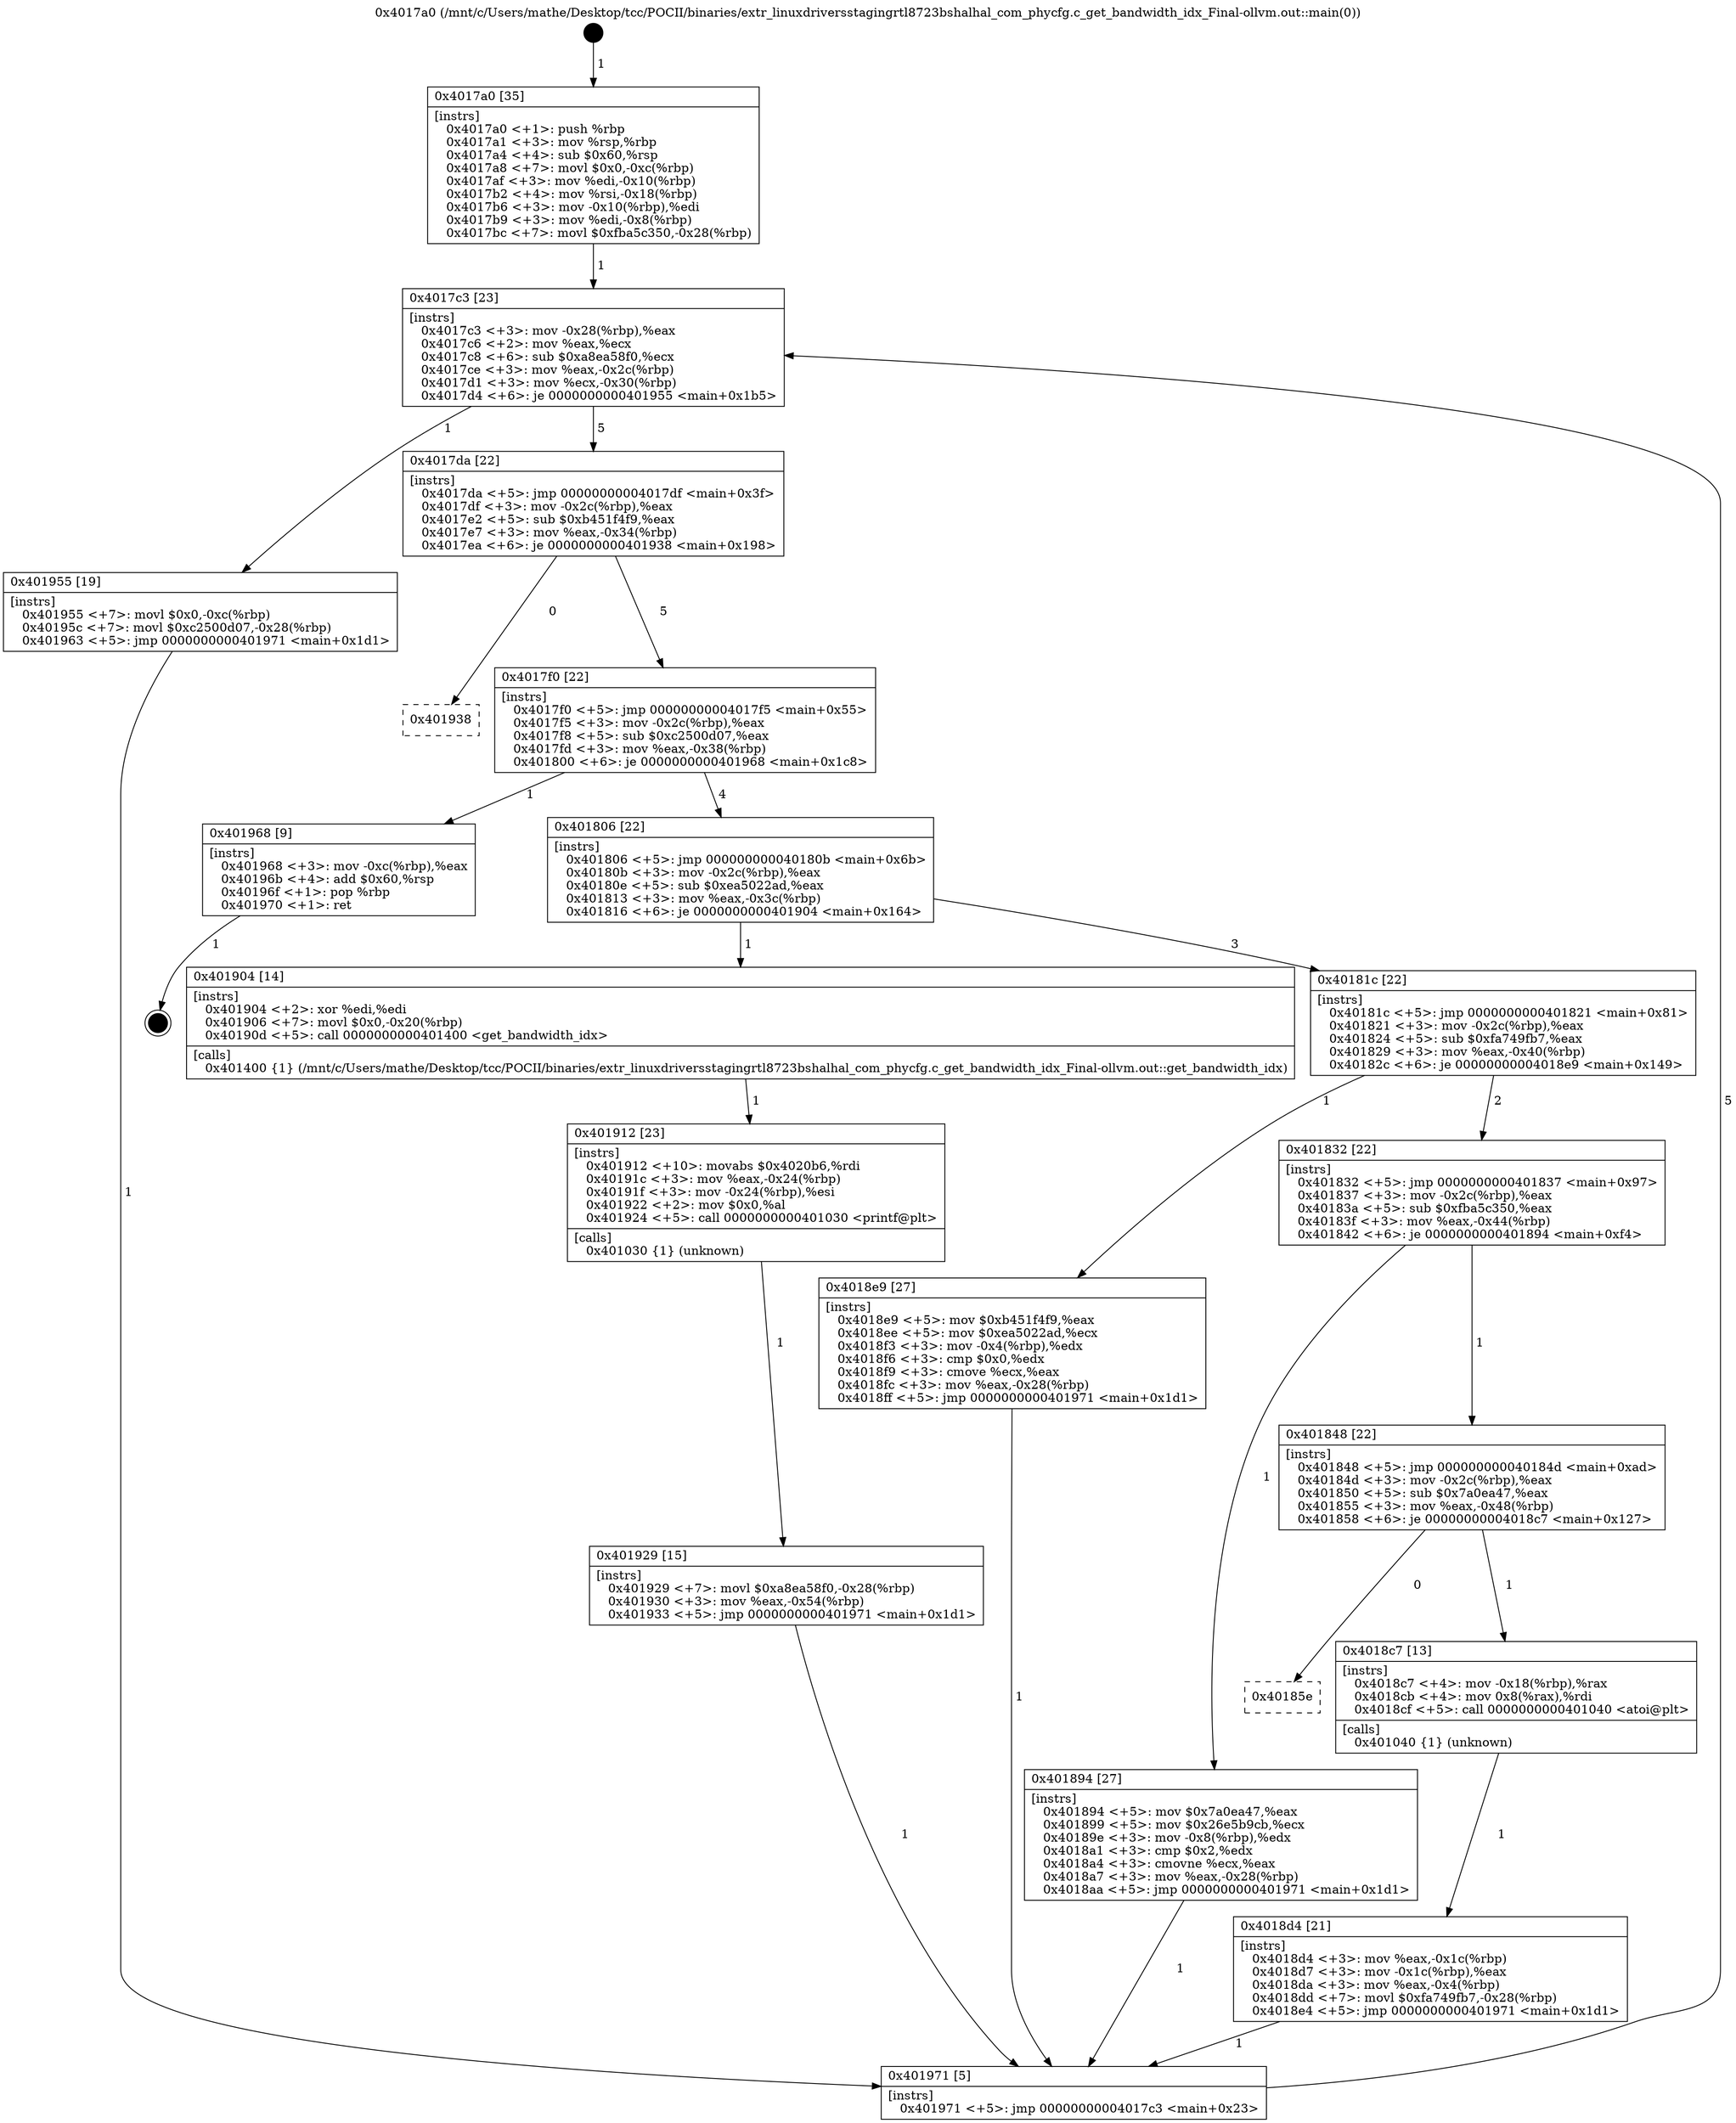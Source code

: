 digraph "0x4017a0" {
  label = "0x4017a0 (/mnt/c/Users/mathe/Desktop/tcc/POCII/binaries/extr_linuxdriversstagingrtl8723bshalhal_com_phycfg.c_get_bandwidth_idx_Final-ollvm.out::main(0))"
  labelloc = "t"
  node[shape=record]

  Entry [label="",width=0.3,height=0.3,shape=circle,fillcolor=black,style=filled]
  "0x4017c3" [label="{
     0x4017c3 [23]\l
     | [instrs]\l
     &nbsp;&nbsp;0x4017c3 \<+3\>: mov -0x28(%rbp),%eax\l
     &nbsp;&nbsp;0x4017c6 \<+2\>: mov %eax,%ecx\l
     &nbsp;&nbsp;0x4017c8 \<+6\>: sub $0xa8ea58f0,%ecx\l
     &nbsp;&nbsp;0x4017ce \<+3\>: mov %eax,-0x2c(%rbp)\l
     &nbsp;&nbsp;0x4017d1 \<+3\>: mov %ecx,-0x30(%rbp)\l
     &nbsp;&nbsp;0x4017d4 \<+6\>: je 0000000000401955 \<main+0x1b5\>\l
  }"]
  "0x401955" [label="{
     0x401955 [19]\l
     | [instrs]\l
     &nbsp;&nbsp;0x401955 \<+7\>: movl $0x0,-0xc(%rbp)\l
     &nbsp;&nbsp;0x40195c \<+7\>: movl $0xc2500d07,-0x28(%rbp)\l
     &nbsp;&nbsp;0x401963 \<+5\>: jmp 0000000000401971 \<main+0x1d1\>\l
  }"]
  "0x4017da" [label="{
     0x4017da [22]\l
     | [instrs]\l
     &nbsp;&nbsp;0x4017da \<+5\>: jmp 00000000004017df \<main+0x3f\>\l
     &nbsp;&nbsp;0x4017df \<+3\>: mov -0x2c(%rbp),%eax\l
     &nbsp;&nbsp;0x4017e2 \<+5\>: sub $0xb451f4f9,%eax\l
     &nbsp;&nbsp;0x4017e7 \<+3\>: mov %eax,-0x34(%rbp)\l
     &nbsp;&nbsp;0x4017ea \<+6\>: je 0000000000401938 \<main+0x198\>\l
  }"]
  Exit [label="",width=0.3,height=0.3,shape=circle,fillcolor=black,style=filled,peripheries=2]
  "0x401938" [label="{
     0x401938\l
  }", style=dashed]
  "0x4017f0" [label="{
     0x4017f0 [22]\l
     | [instrs]\l
     &nbsp;&nbsp;0x4017f0 \<+5\>: jmp 00000000004017f5 \<main+0x55\>\l
     &nbsp;&nbsp;0x4017f5 \<+3\>: mov -0x2c(%rbp),%eax\l
     &nbsp;&nbsp;0x4017f8 \<+5\>: sub $0xc2500d07,%eax\l
     &nbsp;&nbsp;0x4017fd \<+3\>: mov %eax,-0x38(%rbp)\l
     &nbsp;&nbsp;0x401800 \<+6\>: je 0000000000401968 \<main+0x1c8\>\l
  }"]
  "0x401929" [label="{
     0x401929 [15]\l
     | [instrs]\l
     &nbsp;&nbsp;0x401929 \<+7\>: movl $0xa8ea58f0,-0x28(%rbp)\l
     &nbsp;&nbsp;0x401930 \<+3\>: mov %eax,-0x54(%rbp)\l
     &nbsp;&nbsp;0x401933 \<+5\>: jmp 0000000000401971 \<main+0x1d1\>\l
  }"]
  "0x401968" [label="{
     0x401968 [9]\l
     | [instrs]\l
     &nbsp;&nbsp;0x401968 \<+3\>: mov -0xc(%rbp),%eax\l
     &nbsp;&nbsp;0x40196b \<+4\>: add $0x60,%rsp\l
     &nbsp;&nbsp;0x40196f \<+1\>: pop %rbp\l
     &nbsp;&nbsp;0x401970 \<+1\>: ret\l
  }"]
  "0x401806" [label="{
     0x401806 [22]\l
     | [instrs]\l
     &nbsp;&nbsp;0x401806 \<+5\>: jmp 000000000040180b \<main+0x6b\>\l
     &nbsp;&nbsp;0x40180b \<+3\>: mov -0x2c(%rbp),%eax\l
     &nbsp;&nbsp;0x40180e \<+5\>: sub $0xea5022ad,%eax\l
     &nbsp;&nbsp;0x401813 \<+3\>: mov %eax,-0x3c(%rbp)\l
     &nbsp;&nbsp;0x401816 \<+6\>: je 0000000000401904 \<main+0x164\>\l
  }"]
  "0x401912" [label="{
     0x401912 [23]\l
     | [instrs]\l
     &nbsp;&nbsp;0x401912 \<+10\>: movabs $0x4020b6,%rdi\l
     &nbsp;&nbsp;0x40191c \<+3\>: mov %eax,-0x24(%rbp)\l
     &nbsp;&nbsp;0x40191f \<+3\>: mov -0x24(%rbp),%esi\l
     &nbsp;&nbsp;0x401922 \<+2\>: mov $0x0,%al\l
     &nbsp;&nbsp;0x401924 \<+5\>: call 0000000000401030 \<printf@plt\>\l
     | [calls]\l
     &nbsp;&nbsp;0x401030 \{1\} (unknown)\l
  }"]
  "0x401904" [label="{
     0x401904 [14]\l
     | [instrs]\l
     &nbsp;&nbsp;0x401904 \<+2\>: xor %edi,%edi\l
     &nbsp;&nbsp;0x401906 \<+7\>: movl $0x0,-0x20(%rbp)\l
     &nbsp;&nbsp;0x40190d \<+5\>: call 0000000000401400 \<get_bandwidth_idx\>\l
     | [calls]\l
     &nbsp;&nbsp;0x401400 \{1\} (/mnt/c/Users/mathe/Desktop/tcc/POCII/binaries/extr_linuxdriversstagingrtl8723bshalhal_com_phycfg.c_get_bandwidth_idx_Final-ollvm.out::get_bandwidth_idx)\l
  }"]
  "0x40181c" [label="{
     0x40181c [22]\l
     | [instrs]\l
     &nbsp;&nbsp;0x40181c \<+5\>: jmp 0000000000401821 \<main+0x81\>\l
     &nbsp;&nbsp;0x401821 \<+3\>: mov -0x2c(%rbp),%eax\l
     &nbsp;&nbsp;0x401824 \<+5\>: sub $0xfa749fb7,%eax\l
     &nbsp;&nbsp;0x401829 \<+3\>: mov %eax,-0x40(%rbp)\l
     &nbsp;&nbsp;0x40182c \<+6\>: je 00000000004018e9 \<main+0x149\>\l
  }"]
  "0x4018d4" [label="{
     0x4018d4 [21]\l
     | [instrs]\l
     &nbsp;&nbsp;0x4018d4 \<+3\>: mov %eax,-0x1c(%rbp)\l
     &nbsp;&nbsp;0x4018d7 \<+3\>: mov -0x1c(%rbp),%eax\l
     &nbsp;&nbsp;0x4018da \<+3\>: mov %eax,-0x4(%rbp)\l
     &nbsp;&nbsp;0x4018dd \<+7\>: movl $0xfa749fb7,-0x28(%rbp)\l
     &nbsp;&nbsp;0x4018e4 \<+5\>: jmp 0000000000401971 \<main+0x1d1\>\l
  }"]
  "0x4018e9" [label="{
     0x4018e9 [27]\l
     | [instrs]\l
     &nbsp;&nbsp;0x4018e9 \<+5\>: mov $0xb451f4f9,%eax\l
     &nbsp;&nbsp;0x4018ee \<+5\>: mov $0xea5022ad,%ecx\l
     &nbsp;&nbsp;0x4018f3 \<+3\>: mov -0x4(%rbp),%edx\l
     &nbsp;&nbsp;0x4018f6 \<+3\>: cmp $0x0,%edx\l
     &nbsp;&nbsp;0x4018f9 \<+3\>: cmove %ecx,%eax\l
     &nbsp;&nbsp;0x4018fc \<+3\>: mov %eax,-0x28(%rbp)\l
     &nbsp;&nbsp;0x4018ff \<+5\>: jmp 0000000000401971 \<main+0x1d1\>\l
  }"]
  "0x401832" [label="{
     0x401832 [22]\l
     | [instrs]\l
     &nbsp;&nbsp;0x401832 \<+5\>: jmp 0000000000401837 \<main+0x97\>\l
     &nbsp;&nbsp;0x401837 \<+3\>: mov -0x2c(%rbp),%eax\l
     &nbsp;&nbsp;0x40183a \<+5\>: sub $0xfba5c350,%eax\l
     &nbsp;&nbsp;0x40183f \<+3\>: mov %eax,-0x44(%rbp)\l
     &nbsp;&nbsp;0x401842 \<+6\>: je 0000000000401894 \<main+0xf4\>\l
  }"]
  "0x40185e" [label="{
     0x40185e\l
  }", style=dashed]
  "0x401894" [label="{
     0x401894 [27]\l
     | [instrs]\l
     &nbsp;&nbsp;0x401894 \<+5\>: mov $0x7a0ea47,%eax\l
     &nbsp;&nbsp;0x401899 \<+5\>: mov $0x26e5b9cb,%ecx\l
     &nbsp;&nbsp;0x40189e \<+3\>: mov -0x8(%rbp),%edx\l
     &nbsp;&nbsp;0x4018a1 \<+3\>: cmp $0x2,%edx\l
     &nbsp;&nbsp;0x4018a4 \<+3\>: cmovne %ecx,%eax\l
     &nbsp;&nbsp;0x4018a7 \<+3\>: mov %eax,-0x28(%rbp)\l
     &nbsp;&nbsp;0x4018aa \<+5\>: jmp 0000000000401971 \<main+0x1d1\>\l
  }"]
  "0x401848" [label="{
     0x401848 [22]\l
     | [instrs]\l
     &nbsp;&nbsp;0x401848 \<+5\>: jmp 000000000040184d \<main+0xad\>\l
     &nbsp;&nbsp;0x40184d \<+3\>: mov -0x2c(%rbp),%eax\l
     &nbsp;&nbsp;0x401850 \<+5\>: sub $0x7a0ea47,%eax\l
     &nbsp;&nbsp;0x401855 \<+3\>: mov %eax,-0x48(%rbp)\l
     &nbsp;&nbsp;0x401858 \<+6\>: je 00000000004018c7 \<main+0x127\>\l
  }"]
  "0x401971" [label="{
     0x401971 [5]\l
     | [instrs]\l
     &nbsp;&nbsp;0x401971 \<+5\>: jmp 00000000004017c3 \<main+0x23\>\l
  }"]
  "0x4017a0" [label="{
     0x4017a0 [35]\l
     | [instrs]\l
     &nbsp;&nbsp;0x4017a0 \<+1\>: push %rbp\l
     &nbsp;&nbsp;0x4017a1 \<+3\>: mov %rsp,%rbp\l
     &nbsp;&nbsp;0x4017a4 \<+4\>: sub $0x60,%rsp\l
     &nbsp;&nbsp;0x4017a8 \<+7\>: movl $0x0,-0xc(%rbp)\l
     &nbsp;&nbsp;0x4017af \<+3\>: mov %edi,-0x10(%rbp)\l
     &nbsp;&nbsp;0x4017b2 \<+4\>: mov %rsi,-0x18(%rbp)\l
     &nbsp;&nbsp;0x4017b6 \<+3\>: mov -0x10(%rbp),%edi\l
     &nbsp;&nbsp;0x4017b9 \<+3\>: mov %edi,-0x8(%rbp)\l
     &nbsp;&nbsp;0x4017bc \<+7\>: movl $0xfba5c350,-0x28(%rbp)\l
  }"]
  "0x4018c7" [label="{
     0x4018c7 [13]\l
     | [instrs]\l
     &nbsp;&nbsp;0x4018c7 \<+4\>: mov -0x18(%rbp),%rax\l
     &nbsp;&nbsp;0x4018cb \<+4\>: mov 0x8(%rax),%rdi\l
     &nbsp;&nbsp;0x4018cf \<+5\>: call 0000000000401040 \<atoi@plt\>\l
     | [calls]\l
     &nbsp;&nbsp;0x401040 \{1\} (unknown)\l
  }"]
  Entry -> "0x4017a0" [label=" 1"]
  "0x4017c3" -> "0x401955" [label=" 1"]
  "0x4017c3" -> "0x4017da" [label=" 5"]
  "0x401968" -> Exit [label=" 1"]
  "0x4017da" -> "0x401938" [label=" 0"]
  "0x4017da" -> "0x4017f0" [label=" 5"]
  "0x401955" -> "0x401971" [label=" 1"]
  "0x4017f0" -> "0x401968" [label=" 1"]
  "0x4017f0" -> "0x401806" [label=" 4"]
  "0x401929" -> "0x401971" [label=" 1"]
  "0x401806" -> "0x401904" [label=" 1"]
  "0x401806" -> "0x40181c" [label=" 3"]
  "0x401912" -> "0x401929" [label=" 1"]
  "0x40181c" -> "0x4018e9" [label=" 1"]
  "0x40181c" -> "0x401832" [label=" 2"]
  "0x401904" -> "0x401912" [label=" 1"]
  "0x401832" -> "0x401894" [label=" 1"]
  "0x401832" -> "0x401848" [label=" 1"]
  "0x401894" -> "0x401971" [label=" 1"]
  "0x4017a0" -> "0x4017c3" [label=" 1"]
  "0x401971" -> "0x4017c3" [label=" 5"]
  "0x4018e9" -> "0x401971" [label=" 1"]
  "0x401848" -> "0x4018c7" [label=" 1"]
  "0x401848" -> "0x40185e" [label=" 0"]
  "0x4018c7" -> "0x4018d4" [label=" 1"]
  "0x4018d4" -> "0x401971" [label=" 1"]
}
